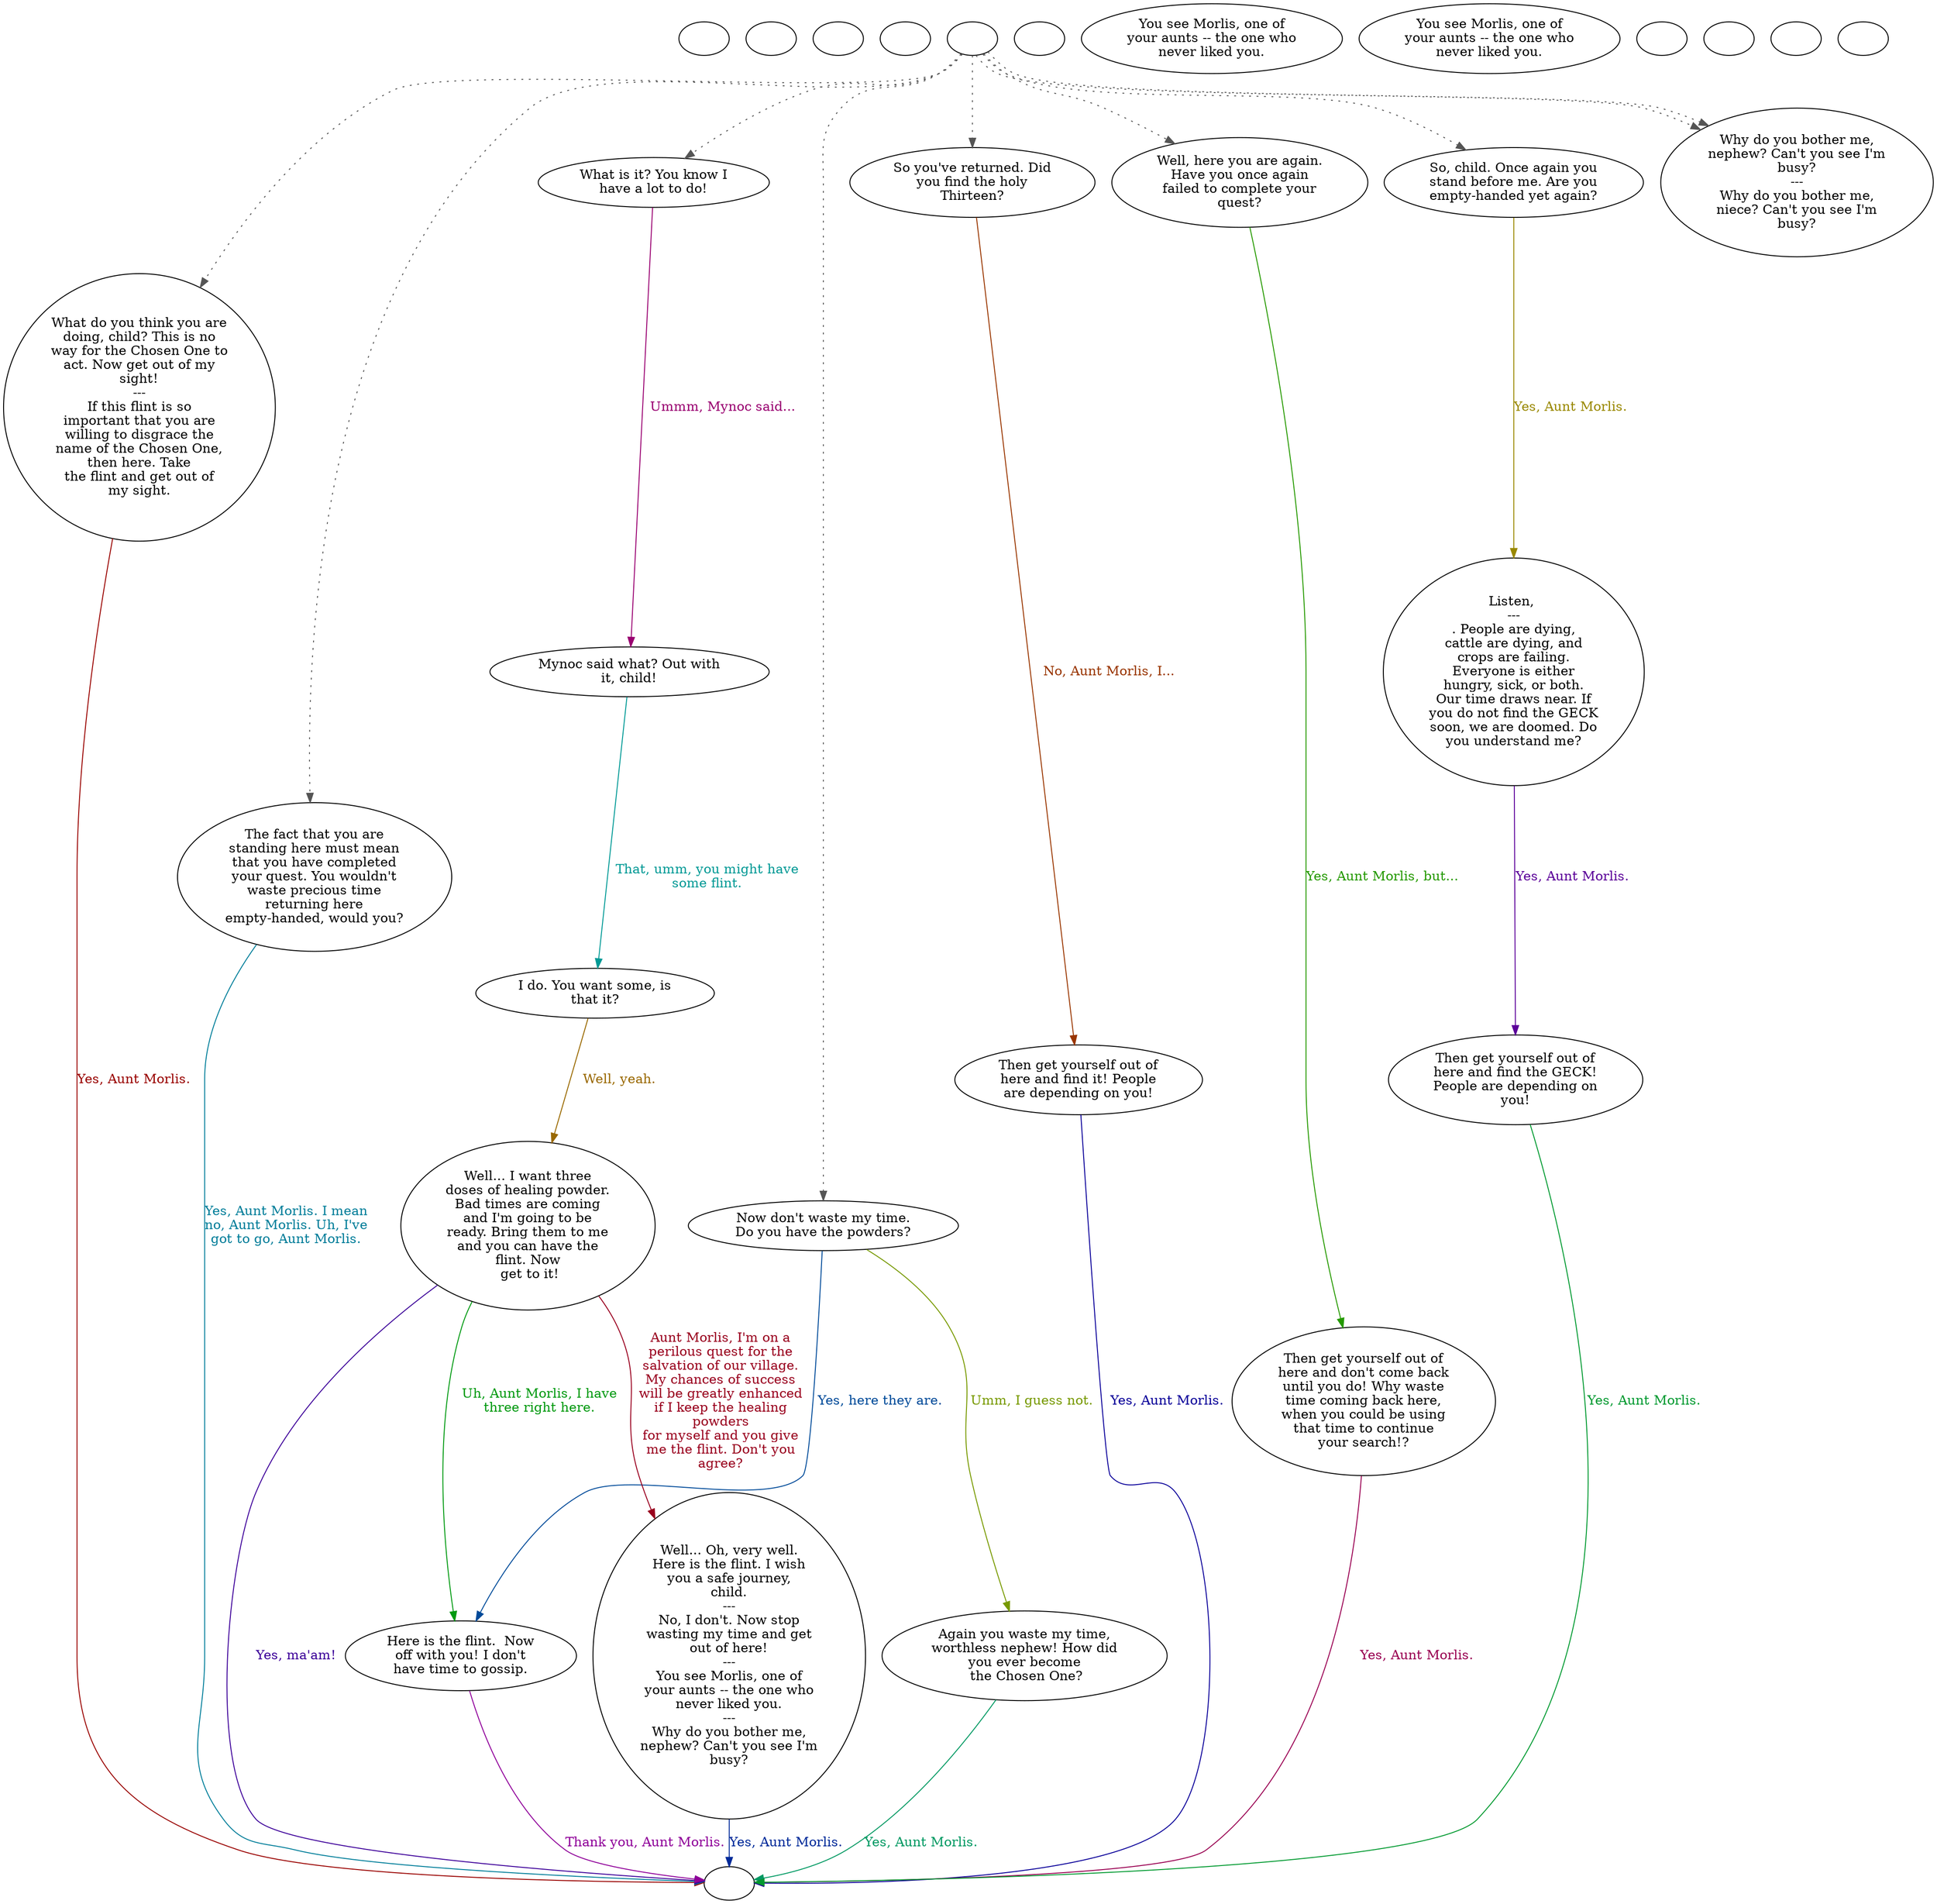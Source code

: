 digraph ACMORLIS {
  "checkPartyMembersNearDoor" [style=filled       fillcolor="#FFFFFF"       color="#000000"]
  "checkPartyMembersNearDoor" [label=""]
  "start" [style=filled       fillcolor="#FFFFFF"       color="#000000"]
  "start" [label=""]
  "critter_p_proc" [style=filled       fillcolor="#FFFFFF"       color="#000000"]
  "critter_p_proc" [label=""]
  "pickup_p_proc" [style=filled       fillcolor="#FFFFFF"       color="#000000"]
  "pickup_p_proc" [label=""]
  "talk_p_proc" [style=filled       fillcolor="#FFFFFF"       color="#000000"]
  "talk_p_proc" -> "Node017" [style=dotted color="#555555"]
  "talk_p_proc" -> "Node001" [style=dotted color="#555555"]
  "talk_p_proc" -> "Node006" [style=dotted color="#555555"]
  "talk_p_proc" -> "Node002" [style=dotted color="#555555"]
  "talk_p_proc" -> "Node014" [style=dotted color="#555555"]
  "talk_p_proc" -> "NOde013" [style=dotted color="#555555"]
  "talk_p_proc" -> "Node011" [style=dotted color="#555555"]
  "talk_p_proc" -> "Node009" [style=dotted color="#555555"]
  "talk_p_proc" -> "Node001" [style=dotted color="#555555"]
  "talk_p_proc" [label=""]
  "destroy_p_proc" [style=filled       fillcolor="#FFFFFF"       color="#000000"]
  "destroy_p_proc" [label=""]
  "look_at_p_proc" [style=filled       fillcolor="#FFFFFF"       color="#000000"]
  "look_at_p_proc" [label="You see Morlis, one of\nyour aunts -- the one who\nnever liked you."]
  "description_p_proc" [style=filled       fillcolor="#FFFFFF"       color="#000000"]
  "description_p_proc" [label="You see Morlis, one of\nyour aunts -- the one who\nnever liked you."]
  "use_skill_on_p_proc" [style=filled       fillcolor="#FFFFFF"       color="#000000"]
  "use_skill_on_p_proc" [label=""]
  "damage_p_proc" [style=filled       fillcolor="#FFFFFF"       color="#000000"]
  "damage_p_proc" [label=""]
  "map_enter_p_proc" [style=filled       fillcolor="#FFFFFF"       color="#000000"]
  "map_enter_p_proc" [label=""]
  "Node998" [style=filled       fillcolor="#FFFFFF"       color="#000000"]
  "Node998" [label=""]
  "Node999" [style=filled       fillcolor="#FFFFFF"       color="#000000"]
  "Node999" [label=""]
  "Node001" [style=filled       fillcolor="#FFFFFF"       color="#000000"]
  "Node001" [label="Why do you bother me,\nnephew? Can't you see I'm\nbusy?\n---\nWhy do you bother me,\nniece? Can't you see I'm\nbusy?"]
  "Node002" [style=filled       fillcolor="#FFFFFF"       color="#000000"]
  "Node002" [label="What is it? You know I\nhave a lot to do!"]
  "Node002" -> "Node003" [label="Ummm, Mynoc said..." color="#990070" fontcolor="#990070"]
  "Node003" [style=filled       fillcolor="#FFFFFF"       color="#000000"]
  "Node003" [label="Mynoc said what? Out with\nit, child!"]
  "Node003" -> "Node004" [label="That, umm, you might have\nsome flint." color="#009995" fontcolor="#009995"]
  "Node004" [style=filled       fillcolor="#FFFFFF"       color="#000000"]
  "Node004" [label="I do. You want some, is\nthat it?"]
  "Node004" -> "Node005" [label="Well, yeah." color="#996800" fontcolor="#996800"]
  "Node005" [style=filled       fillcolor="#FFFFFF"       color="#000000"]
  "Node005" [label="Well... I want three\ndoses of healing powder.\nBad times are coming\nand I'm going to be\nready. Bring them to me\nand you can have the\nflint. Now\n get to it!"]
  "Node005" -> "Node999" [label="Yes, ma'am!" color="#3C0099" fontcolor="#3C0099"]
  "Node005" -> "Node007" [label="Uh, Aunt Morlis, I have\nthree right here." color="#00990F" fontcolor="#00990F"]
  "Node005" -> "Node018" [label="Aunt Morlis, I'm on a\nperilous quest for the\nsalvation of our village.\nMy chances of success\nwill be greatly enhanced\nif I keep the healing\npowders\nfor myself and you give\nme the flint. Don't you\nagree?" color="#99001D" fontcolor="#99001D"]
  "Node006" [style=filled       fillcolor="#FFFFFF"       color="#000000"]
  "Node006" [label="Now don't waste my time.\nDo you have the powders?"]
  "Node006" -> "Node007" [label="Yes, here they are." color="#004A99" fontcolor="#004A99"]
  "Node006" -> "Node008" [label="Umm, I guess not." color="#779900" fontcolor="#779900"]
  "Node007" [style=filled       fillcolor="#FFFFFF"       color="#000000"]
  "Node007" [label="Here is the flint.  Now\noff with you! I don't\nhave time to gossip."]
  "Node007" -> "Node999" [label="Thank you, Aunt Morlis." color="#8F0099" fontcolor="#8F0099"]
  "Node008" [style=filled       fillcolor="#FFFFFF"       color="#000000"]
  "Node008" [label="Again you waste my time,\nworthless nephew! How did\nyou ever become\n the Chosen One?"]
  "Node008" -> "Node999" [label="Yes, Aunt Morlis." color="#009962" fontcolor="#009962"]
  "Node009" [style=filled       fillcolor="#FFFFFF"       color="#000000"]
  "Node009" [label="So you've returned. Did\nyou find the holy\nThirteen?"]
  "Node009" -> "Node010" [label="No, Aunt Morlis, I..." color="#993500" fontcolor="#993500"]
  "Node010" [style=filled       fillcolor="#FFFFFF"       color="#000000"]
  "Node010" [label="Then get yourself out of\nhere and find it! People\nare depending on you!"]
  "Node010" -> "Node999" [label="Yes, Aunt Morlis." color="#090099" fontcolor="#090099"]
  "Node011" [style=filled       fillcolor="#FFFFFF"       color="#000000"]
  "Node011" [label="Well, here you are again.\nHave you once again\nfailed to complete your\nquest?"]
  "Node011" -> "Node012" [label="Yes, Aunt Morlis, but..." color="#249900" fontcolor="#249900"]
  "Node012" [style=filled       fillcolor="#FFFFFF"       color="#000000"]
  "Node012" [label="Then get yourself out of\nhere and don't come back\nuntil you do! Why waste\ntime coming back here,\nwhen you could be using\nthat time to continue\nyour search!?"]
  "Node012" -> "Node999" [label="Yes, Aunt Morlis." color="#990051" fontcolor="#990051"]
  "NOde013" [style=filled       fillcolor="#FFFFFF"       color="#000000"]
  "NOde013" [label="The fact that you are\nstanding here must mean\nthat you have completed\nyour quest. You wouldn't\nwaste precious time\nreturning here\nempty-handed, would you?"]
  "NOde013" -> "Node999" [label="Yes, Aunt Morlis. I mean\nno, Aunt Morlis. Uh, I've\ngot to go, Aunt Morlis." color="#007D99" fontcolor="#007D99"]
  "Node014" [style=filled       fillcolor="#FFFFFF"       color="#000000"]
  "Node014" [label="So, child. Once again you\nstand before me. Are you\nempty-handed yet again?"]
  "Node014" -> "Node015" [label="Yes, Aunt Morlis." color="#998800" fontcolor="#998800"]
  "Node015" [style=filled       fillcolor="#FFFFFF"       color="#000000"]
  "Node015" [label="Listen, \n---\n. People are dying,\ncattle are dying, and\ncrops are failing.\nEveryone is either\nhungry, sick, or both.\nOur time draws near. If\nyou do not find the GECK\nsoon, we are doomed. Do\nyou understand me?"]
  "Node015" -> "Node016" [label="Yes, Aunt Morlis." color="#5B0099" fontcolor="#5B0099"]
  "Node016" [style=filled       fillcolor="#FFFFFF"       color="#000000"]
  "Node016" [label="Then get yourself out of\nhere and find the GECK!\nPeople are depending on\nyou!"]
  "Node016" -> "Node999" [label="Yes, Aunt Morlis." color="#00992F" fontcolor="#00992F"]
  "Node017" [style=filled       fillcolor="#FFFFFF"       color="#000000"]
  "Node017" [label="What do you think you are\ndoing, child? This is no\nway for the Chosen One to\nact. Now get out of my\nsight!\n---\nIf this flint is so\nimportant that you are\nwilling to disgrace the\nname of the Chosen One,\nthen here. Take\nthe flint and get out of\nmy sight."]
  "Node017" -> "Node999" [label="Yes, Aunt Morlis." color="#990200" fontcolor="#990200"]
  "Node018" [style=filled       fillcolor="#FFFFFF"       color="#000000"]
  "Node018" [label="Well... Oh, very well.\nHere is the flint. I wish\nyou a safe journey,\nchild.\n---\nNo, I don't. Now stop\nwasting my time and get\nout of here!\n---\nYou see Morlis, one of\nyour aunts -- the one who\nnever liked you.\n---\nWhy do you bother me,\nnephew? Can't you see I'm\nbusy?"]
  "Node018" -> "Node999" [label="Yes, Aunt Morlis." color="#002A99" fontcolor="#002A99"]
}